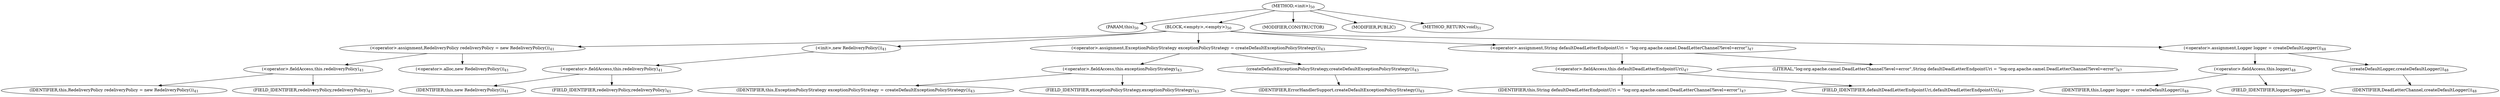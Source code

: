 digraph "&lt;init&gt;" {  
"138" [label = <(METHOD,&lt;init&gt;)<SUB>50</SUB>> ]
"139" [label = <(PARAM,this)<SUB>50</SUB>> ]
"140" [label = <(BLOCK,&lt;empty&gt;,&lt;empty&gt;)<SUB>50</SUB>> ]
"141" [label = <(&lt;operator&gt;.assignment,RedeliveryPolicy redeliveryPolicy = new RedeliveryPolicy())<SUB>41</SUB>> ]
"142" [label = <(&lt;operator&gt;.fieldAccess,this.redeliveryPolicy)<SUB>41</SUB>> ]
"143" [label = <(IDENTIFIER,this,RedeliveryPolicy redeliveryPolicy = new RedeliveryPolicy())<SUB>41</SUB>> ]
"144" [label = <(FIELD_IDENTIFIER,redeliveryPolicy,redeliveryPolicy)<SUB>41</SUB>> ]
"145" [label = <(&lt;operator&gt;.alloc,new RedeliveryPolicy())<SUB>41</SUB>> ]
"146" [label = <(&lt;init&gt;,new RedeliveryPolicy())<SUB>41</SUB>> ]
"147" [label = <(&lt;operator&gt;.fieldAccess,this.redeliveryPolicy)<SUB>41</SUB>> ]
"148" [label = <(IDENTIFIER,this,new RedeliveryPolicy())<SUB>41</SUB>> ]
"149" [label = <(FIELD_IDENTIFIER,redeliveryPolicy,redeliveryPolicy)<SUB>41</SUB>> ]
"150" [label = <(&lt;operator&gt;.assignment,ExceptionPolicyStrategy exceptionPolicyStrategy = createDefaultExceptionPolicyStrategy())<SUB>43</SUB>> ]
"151" [label = <(&lt;operator&gt;.fieldAccess,this.exceptionPolicyStrategy)<SUB>43</SUB>> ]
"152" [label = <(IDENTIFIER,this,ExceptionPolicyStrategy exceptionPolicyStrategy = createDefaultExceptionPolicyStrategy())<SUB>43</SUB>> ]
"153" [label = <(FIELD_IDENTIFIER,exceptionPolicyStrategy,exceptionPolicyStrategy)<SUB>43</SUB>> ]
"154" [label = <(createDefaultExceptionPolicyStrategy,createDefaultExceptionPolicyStrategy())<SUB>43</SUB>> ]
"155" [label = <(IDENTIFIER,ErrorHandlerSupport,createDefaultExceptionPolicyStrategy())<SUB>43</SUB>> ]
"156" [label = <(&lt;operator&gt;.assignment,String defaultDeadLetterEndpointUri = &quot;log:org.apache.camel.DeadLetterChannel?level=error&quot;)<SUB>47</SUB>> ]
"157" [label = <(&lt;operator&gt;.fieldAccess,this.defaultDeadLetterEndpointUri)<SUB>47</SUB>> ]
"158" [label = <(IDENTIFIER,this,String defaultDeadLetterEndpointUri = &quot;log:org.apache.camel.DeadLetterChannel?level=error&quot;)<SUB>47</SUB>> ]
"159" [label = <(FIELD_IDENTIFIER,defaultDeadLetterEndpointUri,defaultDeadLetterEndpointUri)<SUB>47</SUB>> ]
"160" [label = <(LITERAL,&quot;log:org.apache.camel.DeadLetterChannel?level=error&quot;,String defaultDeadLetterEndpointUri = &quot;log:org.apache.camel.DeadLetterChannel?level=error&quot;)<SUB>47</SUB>> ]
"161" [label = <(&lt;operator&gt;.assignment,Logger logger = createDefaultLogger())<SUB>48</SUB>> ]
"162" [label = <(&lt;operator&gt;.fieldAccess,this.logger)<SUB>48</SUB>> ]
"163" [label = <(IDENTIFIER,this,Logger logger = createDefaultLogger())<SUB>48</SUB>> ]
"164" [label = <(FIELD_IDENTIFIER,logger,logger)<SUB>48</SUB>> ]
"165" [label = <(createDefaultLogger,createDefaultLogger())<SUB>48</SUB>> ]
"166" [label = <(IDENTIFIER,DeadLetterChannel,createDefaultLogger())<SUB>48</SUB>> ]
"167" [label = <(MODIFIER,CONSTRUCTOR)> ]
"168" [label = <(MODIFIER,PUBLIC)> ]
"169" [label = <(METHOD_RETURN,void)<SUB>51</SUB>> ]
  "138" -> "139" 
  "138" -> "140" 
  "138" -> "167" 
  "138" -> "168" 
  "138" -> "169" 
  "140" -> "141" 
  "140" -> "146" 
  "140" -> "150" 
  "140" -> "156" 
  "140" -> "161" 
  "141" -> "142" 
  "141" -> "145" 
  "142" -> "143" 
  "142" -> "144" 
  "146" -> "147" 
  "147" -> "148" 
  "147" -> "149" 
  "150" -> "151" 
  "150" -> "154" 
  "151" -> "152" 
  "151" -> "153" 
  "154" -> "155" 
  "156" -> "157" 
  "156" -> "160" 
  "157" -> "158" 
  "157" -> "159" 
  "161" -> "162" 
  "161" -> "165" 
  "162" -> "163" 
  "162" -> "164" 
  "165" -> "166" 
}
